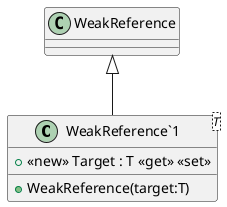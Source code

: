 @startuml
class "WeakReference`1"<T> {
    + <<new>> Target : T <<get>> <<set>>
    + WeakReference(target:T)
}
WeakReference <|-- "WeakReference`1"
@enduml
